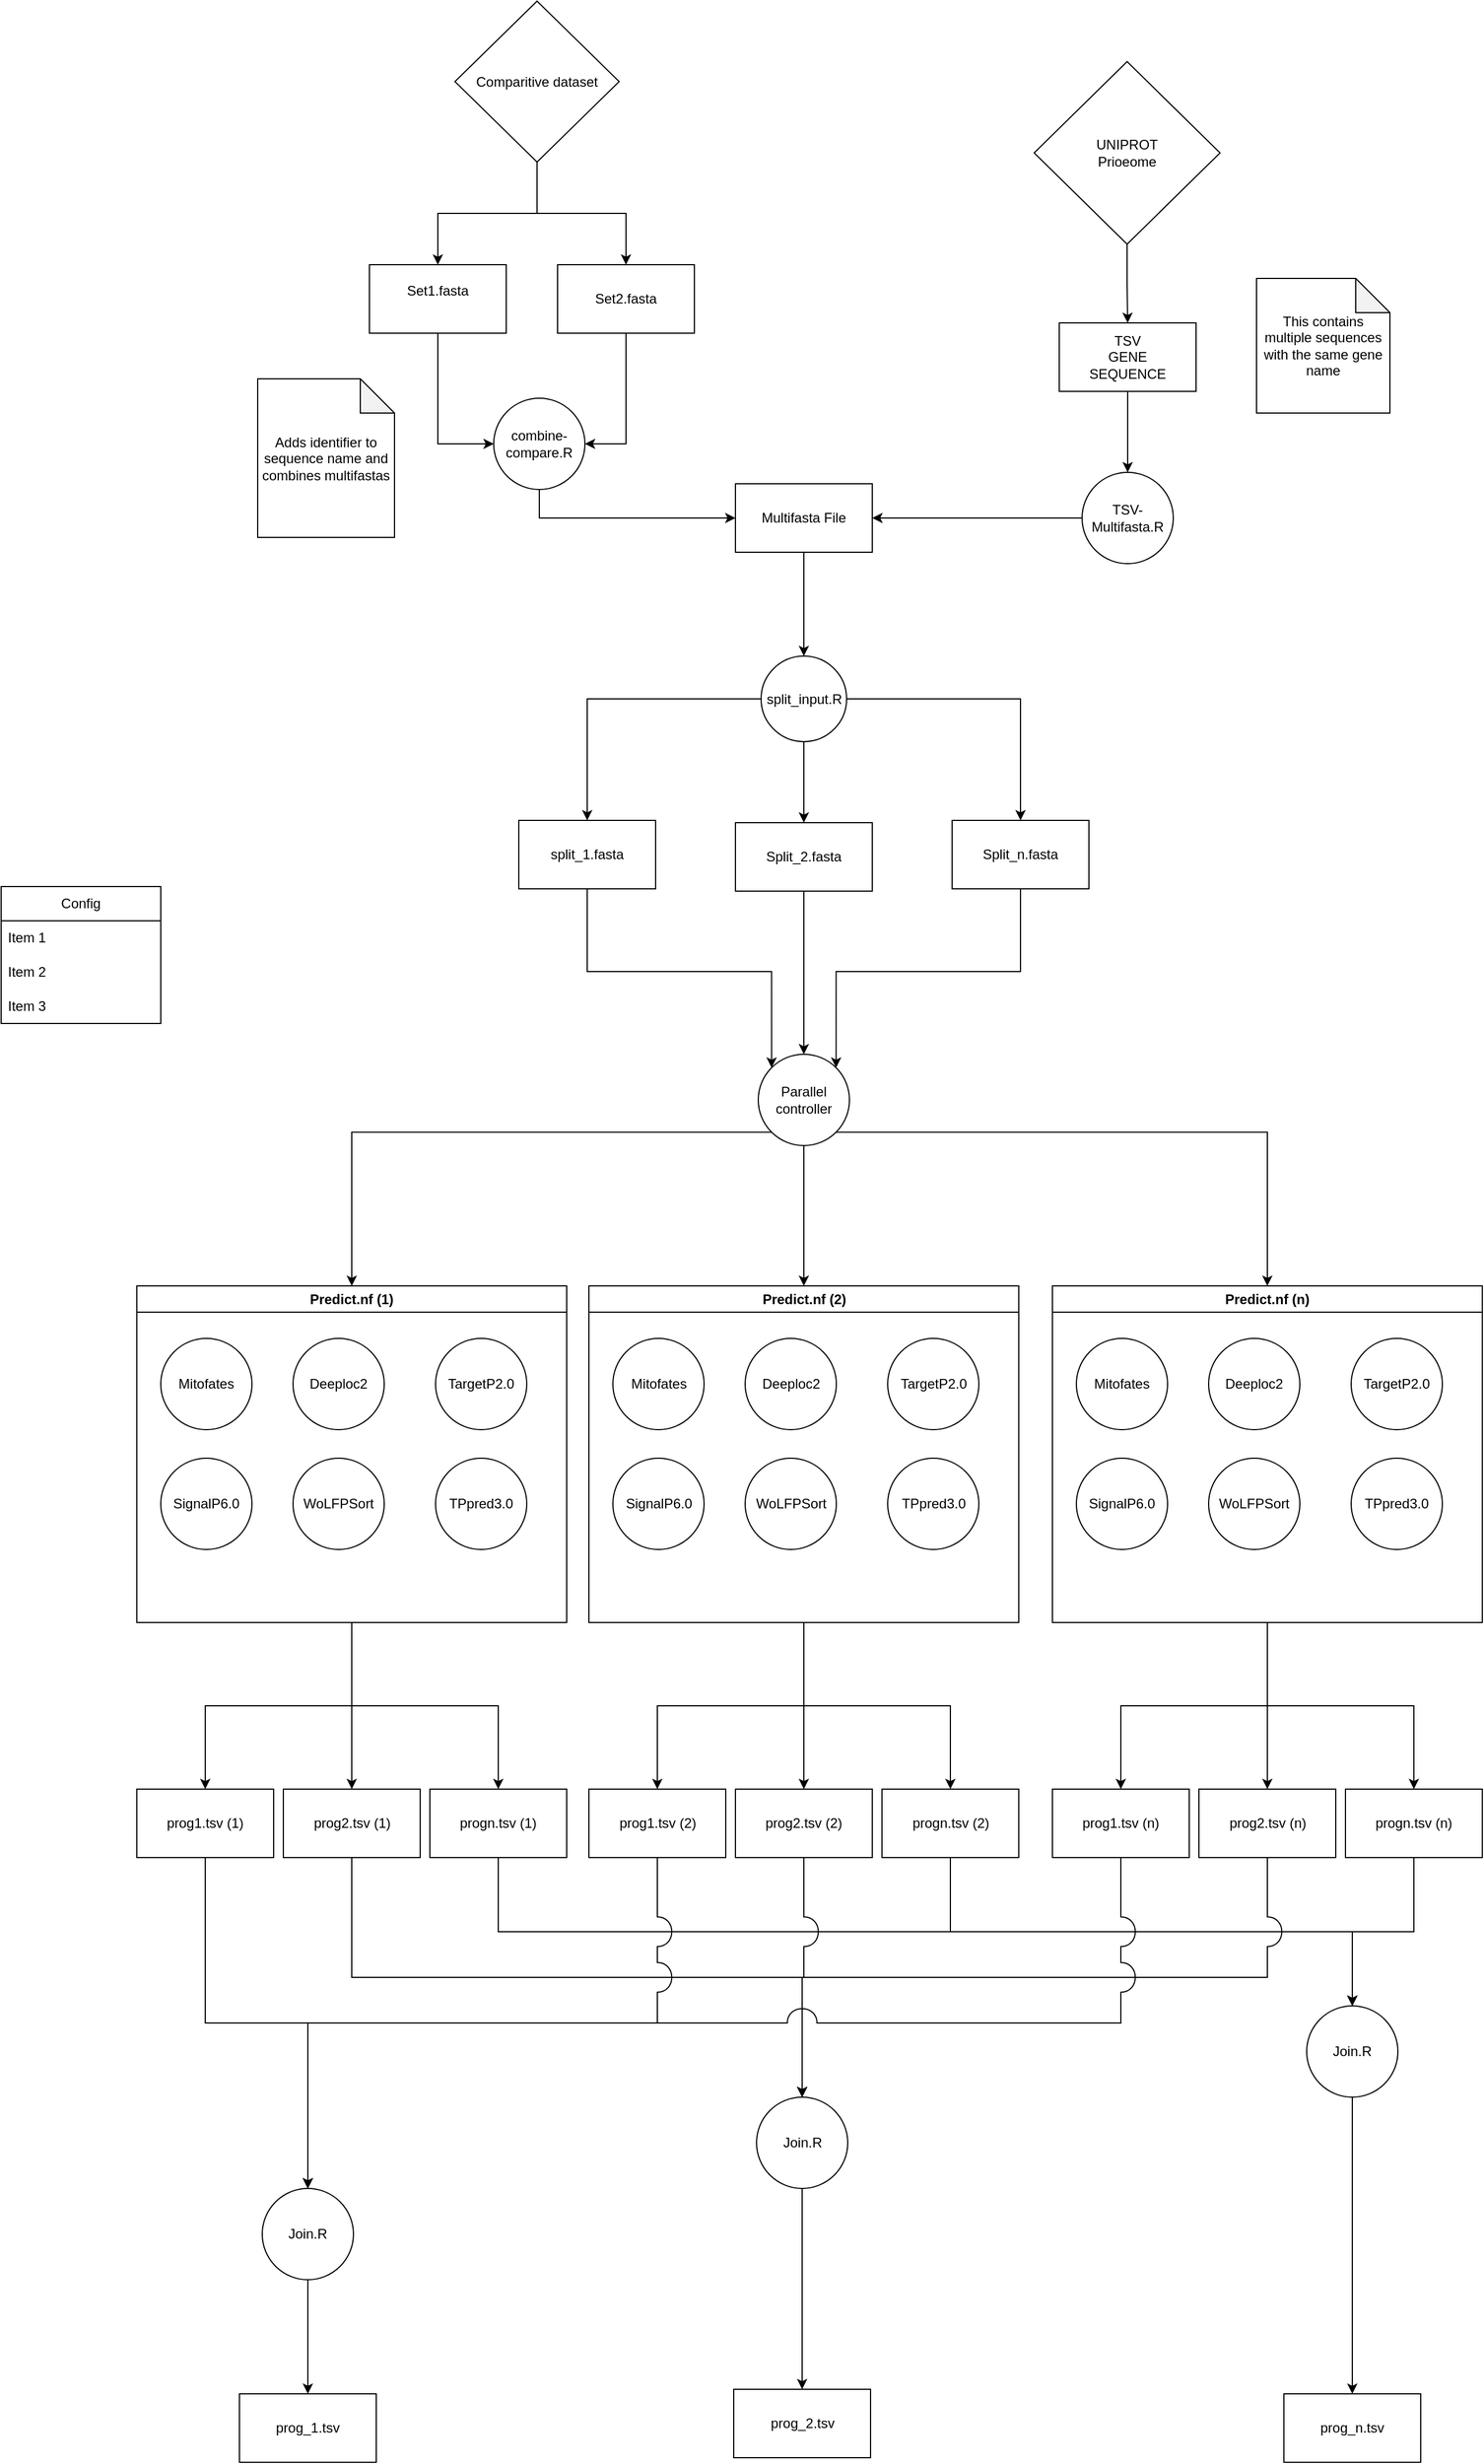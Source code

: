 <mxfile version="24.7.5">
  <diagram name="Page-1" id="ULZPpcux9okNFwmup-YN">
    <mxGraphModel dx="4709" dy="2540" grid="0" gridSize="10" guides="1" tooltips="1" connect="1" arrows="1" fold="1" page="0" pageScale="1" pageWidth="850" pageHeight="1100" math="0" shadow="0">
      <root>
        <mxCell id="0" />
        <mxCell id="1" parent="0" />
        <mxCell id="qJnq9B5q6zjiuBLe0VOC-31" style="edgeStyle=orthogonalEdgeStyle;rounded=0;orthogonalLoop=1;jettySize=auto;html=1;" parent="1" source="qJnq9B5q6zjiuBLe0VOC-3" target="qJnq9B5q6zjiuBLe0VOC-30" edge="1">
          <mxGeometry relative="1" as="geometry" />
        </mxCell>
        <mxCell id="qJnq9B5q6zjiuBLe0VOC-3" value="Multifasta File" style="rounded=0;whiteSpace=wrap;html=1;" parent="1" vertex="1">
          <mxGeometry x="168" y="89" width="120" height="60" as="geometry" />
        </mxCell>
        <mxCell id="qJnq9B5q6zjiuBLe0VOC-9" style="edgeStyle=orthogonalEdgeStyle;rounded=0;orthogonalLoop=1;jettySize=auto;html=1;" parent="1" source="qJnq9B5q6zjiuBLe0VOC-6" target="qJnq9B5q6zjiuBLe0VOC-14" edge="1">
          <mxGeometry relative="1" as="geometry">
            <mxPoint x="511.5" y="-1" as="targetPoint" />
          </mxGeometry>
        </mxCell>
        <mxCell id="qJnq9B5q6zjiuBLe0VOC-6" value="&lt;div&gt;UNIPROT&lt;/div&gt;&lt;div&gt;Prioeome&lt;br&gt;&lt;/div&gt;" style="rhombus;whiteSpace=wrap;html=1;" parent="1" vertex="1">
          <mxGeometry x="430" y="-281" width="163" height="160" as="geometry" />
        </mxCell>
        <mxCell id="qJnq9B5q6zjiuBLe0VOC-12" value="This contains multiple sequences with the same gene name" style="shape=note;whiteSpace=wrap;html=1;backgroundOutline=1;darkOpacity=0.05;" parent="1" vertex="1">
          <mxGeometry x="625" y="-91" width="117" height="118" as="geometry" />
        </mxCell>
        <mxCell id="qJnq9B5q6zjiuBLe0VOC-16" style="edgeStyle=orthogonalEdgeStyle;rounded=0;orthogonalLoop=1;jettySize=auto;html=1;" parent="1" source="qJnq9B5q6zjiuBLe0VOC-14" target="qJnq9B5q6zjiuBLe0VOC-15" edge="1">
          <mxGeometry relative="1" as="geometry" />
        </mxCell>
        <mxCell id="qJnq9B5q6zjiuBLe0VOC-14" value="&lt;div&gt;TSV&lt;/div&gt;&lt;div&gt;GENE&lt;/div&gt;&lt;div&gt;SEQUENCE&lt;br&gt;&lt;/div&gt;" style="rounded=0;whiteSpace=wrap;html=1;" parent="1" vertex="1">
          <mxGeometry x="452" y="-52" width="120" height="60" as="geometry" />
        </mxCell>
        <mxCell id="qJnq9B5q6zjiuBLe0VOC-17" style="edgeStyle=orthogonalEdgeStyle;rounded=0;orthogonalLoop=1;jettySize=auto;html=1;" parent="1" source="qJnq9B5q6zjiuBLe0VOC-15" target="qJnq9B5q6zjiuBLe0VOC-3" edge="1">
          <mxGeometry relative="1" as="geometry" />
        </mxCell>
        <mxCell id="qJnq9B5q6zjiuBLe0VOC-15" value="TSV-Multifasta.R" style="ellipse;whiteSpace=wrap;html=1;aspect=fixed;" parent="1" vertex="1">
          <mxGeometry x="472" y="79" width="80" height="80" as="geometry" />
        </mxCell>
        <mxCell id="qJnq9B5q6zjiuBLe0VOC-19" style="edgeStyle=orthogonalEdgeStyle;rounded=0;orthogonalLoop=1;jettySize=auto;html=1;" parent="1" source="qJnq9B5q6zjiuBLe0VOC-18" target="qJnq9B5q6zjiuBLe0VOC-21" edge="1">
          <mxGeometry relative="1" as="geometry">
            <mxPoint x="-62" y="-300" as="targetPoint" />
          </mxGeometry>
        </mxCell>
        <mxCell id="qJnq9B5q6zjiuBLe0VOC-20" style="edgeStyle=orthogonalEdgeStyle;rounded=0;orthogonalLoop=1;jettySize=auto;html=1;" parent="1" source="qJnq9B5q6zjiuBLe0VOC-18" target="qJnq9B5q6zjiuBLe0VOC-22" edge="1">
          <mxGeometry relative="1" as="geometry">
            <mxPoint x="64" y="-299" as="targetPoint" />
          </mxGeometry>
        </mxCell>
        <mxCell id="qJnq9B5q6zjiuBLe0VOC-18" value="Comparitive dataset" style="rhombus;whiteSpace=wrap;html=1;" parent="1" vertex="1">
          <mxGeometry x="-78" y="-334" width="144" height="141" as="geometry" />
        </mxCell>
        <mxCell id="qJnq9B5q6zjiuBLe0VOC-24" style="edgeStyle=orthogonalEdgeStyle;rounded=0;orthogonalLoop=1;jettySize=auto;html=1;entryX=0;entryY=0.5;entryDx=0;entryDy=0;" parent="1" source="qJnq9B5q6zjiuBLe0VOC-21" target="qJnq9B5q6zjiuBLe0VOC-23" edge="1">
          <mxGeometry relative="1" as="geometry" />
        </mxCell>
        <mxCell id="qJnq9B5q6zjiuBLe0VOC-21" value="&lt;div&gt;Set1.fasta&lt;/div&gt;&lt;div&gt;&lt;br&gt;&lt;/div&gt;" style="rounded=0;whiteSpace=wrap;html=1;" parent="1" vertex="1">
          <mxGeometry x="-153" y="-103" width="120" height="60" as="geometry" />
        </mxCell>
        <mxCell id="qJnq9B5q6zjiuBLe0VOC-25" style="edgeStyle=orthogonalEdgeStyle;rounded=0;orthogonalLoop=1;jettySize=auto;html=1;entryX=1;entryY=0.5;entryDx=0;entryDy=0;" parent="1" source="qJnq9B5q6zjiuBLe0VOC-22" target="qJnq9B5q6zjiuBLe0VOC-23" edge="1">
          <mxGeometry relative="1" as="geometry" />
        </mxCell>
        <mxCell id="qJnq9B5q6zjiuBLe0VOC-22" value="Set2.fasta" style="rounded=0;whiteSpace=wrap;html=1;" parent="1" vertex="1">
          <mxGeometry x="12" y="-103" width="120" height="60" as="geometry" />
        </mxCell>
        <mxCell id="qJnq9B5q6zjiuBLe0VOC-27" style="edgeStyle=orthogonalEdgeStyle;rounded=0;orthogonalLoop=1;jettySize=auto;html=1;exitX=0.5;exitY=1;exitDx=0;exitDy=0;" parent="1" source="qJnq9B5q6zjiuBLe0VOC-23" target="qJnq9B5q6zjiuBLe0VOC-3" edge="1">
          <mxGeometry relative="1" as="geometry" />
        </mxCell>
        <mxCell id="qJnq9B5q6zjiuBLe0VOC-23" value="&lt;div&gt;combine-compare.R&lt;br&gt;&lt;/div&gt;" style="ellipse;whiteSpace=wrap;html=1;aspect=fixed;" parent="1" vertex="1">
          <mxGeometry x="-44" y="14" width="80" height="80" as="geometry" />
        </mxCell>
        <mxCell id="qJnq9B5q6zjiuBLe0VOC-28" value="Adds identifier to sequence name and combines multifastas" style="shape=note;whiteSpace=wrap;html=1;backgroundOutline=1;darkOpacity=0.05;" parent="1" vertex="1">
          <mxGeometry x="-251" y="-3" width="120" height="139" as="geometry" />
        </mxCell>
        <mxCell id="qJnq9B5q6zjiuBLe0VOC-39" style="edgeStyle=orthogonalEdgeStyle;rounded=0;orthogonalLoop=1;jettySize=auto;html=1;" parent="1" source="qJnq9B5q6zjiuBLe0VOC-30" target="qJnq9B5q6zjiuBLe0VOC-38" edge="1">
          <mxGeometry relative="1" as="geometry" />
        </mxCell>
        <mxCell id="qJnq9B5q6zjiuBLe0VOC-44" style="edgeStyle=orthogonalEdgeStyle;rounded=0;orthogonalLoop=1;jettySize=auto;html=1;" parent="1" source="qJnq9B5q6zjiuBLe0VOC-30" target="qJnq9B5q6zjiuBLe0VOC-42" edge="1">
          <mxGeometry relative="1" as="geometry" />
        </mxCell>
        <mxCell id="qJnq9B5q6zjiuBLe0VOC-47" style="edgeStyle=orthogonalEdgeStyle;rounded=0;orthogonalLoop=1;jettySize=auto;html=1;" parent="1" source="qJnq9B5q6zjiuBLe0VOC-30" target="qJnq9B5q6zjiuBLe0VOC-45" edge="1">
          <mxGeometry relative="1" as="geometry" />
        </mxCell>
        <mxCell id="qJnq9B5q6zjiuBLe0VOC-30" value="split_input.R" style="ellipse;whiteSpace=wrap;html=1;aspect=fixed;" parent="1" vertex="1">
          <mxGeometry x="190.5" y="240" width="75" height="75" as="geometry" />
        </mxCell>
        <mxCell id="7bUdXhQgvfwsXTBC8TI4-45" style="edgeStyle=orthogonalEdgeStyle;rounded=0;orthogonalLoop=1;jettySize=auto;html=1;exitX=0.5;exitY=1;exitDx=0;exitDy=0;entryX=0.5;entryY=0;entryDx=0;entryDy=0;" edge="1" parent="1" source="qJnq9B5q6zjiuBLe0VOC-34" target="7bUdXhQgvfwsXTBC8TI4-33">
          <mxGeometry relative="1" as="geometry" />
        </mxCell>
        <mxCell id="7bUdXhQgvfwsXTBC8TI4-61" style="edgeStyle=orthogonalEdgeStyle;rounded=0;orthogonalLoop=1;jettySize=auto;html=1;exitX=0.5;exitY=1;exitDx=0;exitDy=0;entryX=0.5;entryY=0;entryDx=0;entryDy=0;" edge="1" parent="1" source="qJnq9B5q6zjiuBLe0VOC-34" target="7bUdXhQgvfwsXTBC8TI4-39">
          <mxGeometry relative="1" as="geometry" />
        </mxCell>
        <mxCell id="7bUdXhQgvfwsXTBC8TI4-62" style="edgeStyle=orthogonalEdgeStyle;rounded=0;orthogonalLoop=1;jettySize=auto;html=1;exitX=0.5;exitY=1;exitDx=0;exitDy=0;entryX=0.5;entryY=0;entryDx=0;entryDy=0;" edge="1" parent="1" source="qJnq9B5q6zjiuBLe0VOC-34" target="7bUdXhQgvfwsXTBC8TI4-40">
          <mxGeometry relative="1" as="geometry" />
        </mxCell>
        <mxCell id="qJnq9B5q6zjiuBLe0VOC-34" value="Predict.nf (1)" style="swimlane;whiteSpace=wrap;html=1;" parent="1" vertex="1">
          <mxGeometry x="-357" y="792" width="377" height="295" as="geometry" />
        </mxCell>
        <mxCell id="qJnq9B5q6zjiuBLe0VOC-35" value="Mitofates" style="ellipse;whiteSpace=wrap;html=1;aspect=fixed;" parent="qJnq9B5q6zjiuBLe0VOC-34" vertex="1">
          <mxGeometry x="21" y="46" width="80" height="80" as="geometry" />
        </mxCell>
        <mxCell id="qJnq9B5q6zjiuBLe0VOC-36" value="Deeploc2" style="ellipse;whiteSpace=wrap;html=1;aspect=fixed;" parent="qJnq9B5q6zjiuBLe0VOC-34" vertex="1">
          <mxGeometry x="137" y="46" width="80" height="80" as="geometry" />
        </mxCell>
        <mxCell id="qJnq9B5q6zjiuBLe0VOC-50" value="TargetP2.0" style="ellipse;whiteSpace=wrap;html=1;aspect=fixed;" parent="qJnq9B5q6zjiuBLe0VOC-34" vertex="1">
          <mxGeometry x="262" y="46" width="80" height="80" as="geometry" />
        </mxCell>
        <mxCell id="qJnq9B5q6zjiuBLe0VOC-51" value="TPpred3.0" style="ellipse;whiteSpace=wrap;html=1;aspect=fixed;" parent="qJnq9B5q6zjiuBLe0VOC-34" vertex="1">
          <mxGeometry x="262" y="151" width="80" height="80" as="geometry" />
        </mxCell>
        <mxCell id="qJnq9B5q6zjiuBLe0VOC-52" value="SignalP6.0" style="ellipse;whiteSpace=wrap;html=1;aspect=fixed;" parent="qJnq9B5q6zjiuBLe0VOC-34" vertex="1">
          <mxGeometry x="21" y="151" width="80" height="80" as="geometry" />
        </mxCell>
        <mxCell id="qJnq9B5q6zjiuBLe0VOC-53" value="WoLFPSort" style="ellipse;whiteSpace=wrap;html=1;aspect=fixed;" parent="qJnq9B5q6zjiuBLe0VOC-34" vertex="1">
          <mxGeometry x="137" y="151" width="80" height="80" as="geometry" />
        </mxCell>
        <mxCell id="7bUdXhQgvfwsXTBC8TI4-20" style="edgeStyle=orthogonalEdgeStyle;rounded=0;orthogonalLoop=1;jettySize=auto;html=1;exitX=0.5;exitY=1;exitDx=0;exitDy=0;entryX=0;entryY=0;entryDx=0;entryDy=0;" edge="1" parent="1" source="qJnq9B5q6zjiuBLe0VOC-38" target="7bUdXhQgvfwsXTBC8TI4-18">
          <mxGeometry relative="1" as="geometry" />
        </mxCell>
        <mxCell id="qJnq9B5q6zjiuBLe0VOC-38" value="split_1.fasta" style="rounded=0;whiteSpace=wrap;html=1;" parent="1" vertex="1">
          <mxGeometry x="-22" y="384" width="120" height="60" as="geometry" />
        </mxCell>
        <mxCell id="7bUdXhQgvfwsXTBC8TI4-21" style="edgeStyle=orthogonalEdgeStyle;rounded=0;orthogonalLoop=1;jettySize=auto;html=1;exitX=0.5;exitY=1;exitDx=0;exitDy=0;entryX=0.5;entryY=0;entryDx=0;entryDy=0;" edge="1" parent="1" source="qJnq9B5q6zjiuBLe0VOC-42" target="7bUdXhQgvfwsXTBC8TI4-18">
          <mxGeometry relative="1" as="geometry" />
        </mxCell>
        <mxCell id="qJnq9B5q6zjiuBLe0VOC-42" value="Split_2.fasta" style="rounded=0;whiteSpace=wrap;html=1;" parent="1" vertex="1">
          <mxGeometry x="168" y="386" width="120" height="60" as="geometry" />
        </mxCell>
        <mxCell id="7bUdXhQgvfwsXTBC8TI4-22" style="edgeStyle=orthogonalEdgeStyle;rounded=0;orthogonalLoop=1;jettySize=auto;html=1;exitX=0.5;exitY=1;exitDx=0;exitDy=0;entryX=1;entryY=0;entryDx=0;entryDy=0;" edge="1" parent="1" source="qJnq9B5q6zjiuBLe0VOC-45" target="7bUdXhQgvfwsXTBC8TI4-18">
          <mxGeometry relative="1" as="geometry" />
        </mxCell>
        <mxCell id="qJnq9B5q6zjiuBLe0VOC-45" value="Split_n.fasta" style="rounded=0;whiteSpace=wrap;html=1;" parent="1" vertex="1">
          <mxGeometry x="358" y="384" width="120" height="60" as="geometry" />
        </mxCell>
        <mxCell id="5xZawU3vYZZpeLcw6CaT-5" value="Config" style="swimlane;fontStyle=0;childLayout=stackLayout;horizontal=1;startSize=30;horizontalStack=0;resizeParent=1;resizeParentMax=0;resizeLast=0;collapsible=1;marginBottom=0;whiteSpace=wrap;html=1;" parent="1" vertex="1">
          <mxGeometry x="-476" y="442" width="140" height="120" as="geometry" />
        </mxCell>
        <mxCell id="5xZawU3vYZZpeLcw6CaT-6" value="Item 1" style="text;strokeColor=none;fillColor=none;align=left;verticalAlign=middle;spacingLeft=4;spacingRight=4;overflow=hidden;points=[[0,0.5],[1,0.5]];portConstraint=eastwest;rotatable=0;whiteSpace=wrap;html=1;" parent="5xZawU3vYZZpeLcw6CaT-5" vertex="1">
          <mxGeometry y="30" width="140" height="30" as="geometry" />
        </mxCell>
        <mxCell id="5xZawU3vYZZpeLcw6CaT-7" value="Item 2" style="text;strokeColor=none;fillColor=none;align=left;verticalAlign=middle;spacingLeft=4;spacingRight=4;overflow=hidden;points=[[0,0.5],[1,0.5]];portConstraint=eastwest;rotatable=0;whiteSpace=wrap;html=1;" parent="5xZawU3vYZZpeLcw6CaT-5" vertex="1">
          <mxGeometry y="60" width="140" height="30" as="geometry" />
        </mxCell>
        <mxCell id="5xZawU3vYZZpeLcw6CaT-8" value="Item 3" style="text;strokeColor=none;fillColor=none;align=left;verticalAlign=middle;spacingLeft=4;spacingRight=4;overflow=hidden;points=[[0,0.5],[1,0.5]];portConstraint=eastwest;rotatable=0;whiteSpace=wrap;html=1;" parent="5xZawU3vYZZpeLcw6CaT-5" vertex="1">
          <mxGeometry y="90" width="140" height="30" as="geometry" />
        </mxCell>
        <mxCell id="7bUdXhQgvfwsXTBC8TI4-66" style="edgeStyle=orthogonalEdgeStyle;rounded=0;orthogonalLoop=1;jettySize=auto;html=1;exitX=0.5;exitY=1;exitDx=0;exitDy=0;entryX=0.5;entryY=0;entryDx=0;entryDy=0;" edge="1" parent="1" source="7bUdXhQgvfwsXTBC8TI4-1" target="7bUdXhQgvfwsXTBC8TI4-59">
          <mxGeometry relative="1" as="geometry" />
        </mxCell>
        <mxCell id="7bUdXhQgvfwsXTBC8TI4-67" style="edgeStyle=orthogonalEdgeStyle;rounded=0;orthogonalLoop=1;jettySize=auto;html=1;exitX=0.5;exitY=1;exitDx=0;exitDy=0;entryX=0.5;entryY=0;entryDx=0;entryDy=0;" edge="1" parent="1" source="7bUdXhQgvfwsXTBC8TI4-1" target="7bUdXhQgvfwsXTBC8TI4-58">
          <mxGeometry relative="1" as="geometry" />
        </mxCell>
        <mxCell id="7bUdXhQgvfwsXTBC8TI4-68" style="edgeStyle=orthogonalEdgeStyle;rounded=0;orthogonalLoop=1;jettySize=auto;html=1;exitX=0.5;exitY=1;exitDx=0;exitDy=0;entryX=0.5;entryY=0;entryDx=0;entryDy=0;" edge="1" parent="1" source="7bUdXhQgvfwsXTBC8TI4-1" target="7bUdXhQgvfwsXTBC8TI4-57">
          <mxGeometry relative="1" as="geometry" />
        </mxCell>
        <mxCell id="7bUdXhQgvfwsXTBC8TI4-1" value="Predict.nf (n)" style="swimlane;whiteSpace=wrap;html=1;" vertex="1" parent="1">
          <mxGeometry x="446" y="792" width="377" height="295" as="geometry" />
        </mxCell>
        <mxCell id="7bUdXhQgvfwsXTBC8TI4-2" value="Mitofates" style="ellipse;whiteSpace=wrap;html=1;aspect=fixed;" vertex="1" parent="7bUdXhQgvfwsXTBC8TI4-1">
          <mxGeometry x="21" y="46" width="80" height="80" as="geometry" />
        </mxCell>
        <mxCell id="7bUdXhQgvfwsXTBC8TI4-3" value="Deeploc2" style="ellipse;whiteSpace=wrap;html=1;aspect=fixed;" vertex="1" parent="7bUdXhQgvfwsXTBC8TI4-1">
          <mxGeometry x="137" y="46" width="80" height="80" as="geometry" />
        </mxCell>
        <mxCell id="7bUdXhQgvfwsXTBC8TI4-4" value="TargetP2.0" style="ellipse;whiteSpace=wrap;html=1;aspect=fixed;" vertex="1" parent="7bUdXhQgvfwsXTBC8TI4-1">
          <mxGeometry x="262" y="46" width="80" height="80" as="geometry" />
        </mxCell>
        <mxCell id="7bUdXhQgvfwsXTBC8TI4-5" value="TPpred3.0" style="ellipse;whiteSpace=wrap;html=1;aspect=fixed;" vertex="1" parent="7bUdXhQgvfwsXTBC8TI4-1">
          <mxGeometry x="262" y="151" width="80" height="80" as="geometry" />
        </mxCell>
        <mxCell id="7bUdXhQgvfwsXTBC8TI4-6" value="SignalP6.0" style="ellipse;whiteSpace=wrap;html=1;aspect=fixed;" vertex="1" parent="7bUdXhQgvfwsXTBC8TI4-1">
          <mxGeometry x="21" y="151" width="80" height="80" as="geometry" />
        </mxCell>
        <mxCell id="7bUdXhQgvfwsXTBC8TI4-7" value="WoLFPSort" style="ellipse;whiteSpace=wrap;html=1;aspect=fixed;" vertex="1" parent="7bUdXhQgvfwsXTBC8TI4-1">
          <mxGeometry x="137" y="151" width="80" height="80" as="geometry" />
        </mxCell>
        <mxCell id="7bUdXhQgvfwsXTBC8TI4-23" style="edgeStyle=orthogonalEdgeStyle;rounded=0;orthogonalLoop=1;jettySize=auto;html=1;exitX=0;exitY=1;exitDx=0;exitDy=0;entryX=0.5;entryY=0;entryDx=0;entryDy=0;" edge="1" parent="1" source="7bUdXhQgvfwsXTBC8TI4-18" target="qJnq9B5q6zjiuBLe0VOC-34">
          <mxGeometry relative="1" as="geometry" />
        </mxCell>
        <mxCell id="7bUdXhQgvfwsXTBC8TI4-24" style="edgeStyle=orthogonalEdgeStyle;rounded=0;orthogonalLoop=1;jettySize=auto;html=1;exitX=1;exitY=1;exitDx=0;exitDy=0;entryX=0.5;entryY=0;entryDx=0;entryDy=0;" edge="1" parent="1" source="7bUdXhQgvfwsXTBC8TI4-18" target="7bUdXhQgvfwsXTBC8TI4-1">
          <mxGeometry relative="1" as="geometry" />
        </mxCell>
        <mxCell id="7bUdXhQgvfwsXTBC8TI4-32" style="edgeStyle=orthogonalEdgeStyle;rounded=0;orthogonalLoop=1;jettySize=auto;html=1;exitX=0.5;exitY=1;exitDx=0;exitDy=0;entryX=0.5;entryY=0;entryDx=0;entryDy=0;" edge="1" parent="1" source="7bUdXhQgvfwsXTBC8TI4-18" target="7bUdXhQgvfwsXTBC8TI4-25">
          <mxGeometry relative="1" as="geometry" />
        </mxCell>
        <mxCell id="7bUdXhQgvfwsXTBC8TI4-18" value="&lt;div&gt;Parallel&lt;/div&gt;&lt;div&gt;controller&lt;br&gt;&lt;/div&gt;" style="ellipse;whiteSpace=wrap;html=1;aspect=fixed;" vertex="1" parent="1">
          <mxGeometry x="188" y="589" width="80" height="80" as="geometry" />
        </mxCell>
        <mxCell id="7bUdXhQgvfwsXTBC8TI4-63" style="edgeStyle=orthogonalEdgeStyle;rounded=0;orthogonalLoop=1;jettySize=auto;html=1;exitX=0.5;exitY=1;exitDx=0;exitDy=0;entryX=0.5;entryY=0;entryDx=0;entryDy=0;" edge="1" parent="1" source="7bUdXhQgvfwsXTBC8TI4-25" target="7bUdXhQgvfwsXTBC8TI4-54">
          <mxGeometry relative="1" as="geometry" />
        </mxCell>
        <mxCell id="7bUdXhQgvfwsXTBC8TI4-64" style="edgeStyle=orthogonalEdgeStyle;rounded=0;orthogonalLoop=1;jettySize=auto;html=1;exitX=0.5;exitY=1;exitDx=0;exitDy=0;entryX=0.5;entryY=0;entryDx=0;entryDy=0;" edge="1" parent="1" source="7bUdXhQgvfwsXTBC8TI4-25" target="7bUdXhQgvfwsXTBC8TI4-55">
          <mxGeometry relative="1" as="geometry" />
        </mxCell>
        <mxCell id="7bUdXhQgvfwsXTBC8TI4-65" style="edgeStyle=orthogonalEdgeStyle;rounded=0;orthogonalLoop=1;jettySize=auto;html=1;exitX=0.5;exitY=1;exitDx=0;exitDy=0;entryX=0.5;entryY=0;entryDx=0;entryDy=0;" edge="1" parent="1" source="7bUdXhQgvfwsXTBC8TI4-25" target="7bUdXhQgvfwsXTBC8TI4-56">
          <mxGeometry relative="1" as="geometry" />
        </mxCell>
        <mxCell id="7bUdXhQgvfwsXTBC8TI4-25" value="Predict.nf (2)" style="swimlane;whiteSpace=wrap;html=1;" vertex="1" parent="1">
          <mxGeometry x="39.5" y="792" width="377" height="295" as="geometry" />
        </mxCell>
        <mxCell id="7bUdXhQgvfwsXTBC8TI4-26" value="Mitofates" style="ellipse;whiteSpace=wrap;html=1;aspect=fixed;" vertex="1" parent="7bUdXhQgvfwsXTBC8TI4-25">
          <mxGeometry x="21" y="46" width="80" height="80" as="geometry" />
        </mxCell>
        <mxCell id="7bUdXhQgvfwsXTBC8TI4-27" value="Deeploc2" style="ellipse;whiteSpace=wrap;html=1;aspect=fixed;" vertex="1" parent="7bUdXhQgvfwsXTBC8TI4-25">
          <mxGeometry x="137" y="46" width="80" height="80" as="geometry" />
        </mxCell>
        <mxCell id="7bUdXhQgvfwsXTBC8TI4-28" value="TargetP2.0" style="ellipse;whiteSpace=wrap;html=1;aspect=fixed;" vertex="1" parent="7bUdXhQgvfwsXTBC8TI4-25">
          <mxGeometry x="262" y="46" width="80" height="80" as="geometry" />
        </mxCell>
        <mxCell id="7bUdXhQgvfwsXTBC8TI4-29" value="TPpred3.0" style="ellipse;whiteSpace=wrap;html=1;aspect=fixed;" vertex="1" parent="7bUdXhQgvfwsXTBC8TI4-25">
          <mxGeometry x="262" y="151" width="80" height="80" as="geometry" />
        </mxCell>
        <mxCell id="7bUdXhQgvfwsXTBC8TI4-30" value="SignalP6.0" style="ellipse;whiteSpace=wrap;html=1;aspect=fixed;" vertex="1" parent="7bUdXhQgvfwsXTBC8TI4-25">
          <mxGeometry x="21" y="151" width="80" height="80" as="geometry" />
        </mxCell>
        <mxCell id="7bUdXhQgvfwsXTBC8TI4-31" value="WoLFPSort" style="ellipse;whiteSpace=wrap;html=1;aspect=fixed;" vertex="1" parent="7bUdXhQgvfwsXTBC8TI4-25">
          <mxGeometry x="137" y="151" width="80" height="80" as="geometry" />
        </mxCell>
        <mxCell id="7bUdXhQgvfwsXTBC8TI4-73" style="edgeStyle=orthogonalEdgeStyle;rounded=0;orthogonalLoop=1;jettySize=auto;html=1;exitX=0.5;exitY=1;exitDx=0;exitDy=0;entryX=0.5;entryY=0;entryDx=0;entryDy=0;jumpStyle=arc;jumpSize=26;" edge="1" parent="1" source="7bUdXhQgvfwsXTBC8TI4-33" target="7bUdXhQgvfwsXTBC8TI4-69">
          <mxGeometry relative="1" as="geometry" />
        </mxCell>
        <mxCell id="7bUdXhQgvfwsXTBC8TI4-33" value="prog1.tsv (1)" style="rounded=0;whiteSpace=wrap;html=1;" vertex="1" parent="1">
          <mxGeometry x="-357" y="1233" width="120" height="60" as="geometry" />
        </mxCell>
        <mxCell id="7bUdXhQgvfwsXTBC8TI4-78" style="edgeStyle=orthogonalEdgeStyle;rounded=0;orthogonalLoop=1;jettySize=auto;html=1;exitX=0.5;exitY=1;exitDx=0;exitDy=0;entryX=0.5;entryY=0;entryDx=0;entryDy=0;jumpStyle=arc;jumpSize=26;" edge="1" parent="1" source="7bUdXhQgvfwsXTBC8TI4-39" target="7bUdXhQgvfwsXTBC8TI4-70">
          <mxGeometry relative="1" as="geometry" />
        </mxCell>
        <mxCell id="7bUdXhQgvfwsXTBC8TI4-39" value="prog2.tsv (1)" style="rounded=0;whiteSpace=wrap;html=1;" vertex="1" parent="1">
          <mxGeometry x="-228.5" y="1233" width="120" height="60" as="geometry" />
        </mxCell>
        <mxCell id="7bUdXhQgvfwsXTBC8TI4-82" style="edgeStyle=orthogonalEdgeStyle;rounded=0;orthogonalLoop=1;jettySize=auto;html=1;exitX=0.5;exitY=1;exitDx=0;exitDy=0;entryX=0.5;entryY=0;entryDx=0;entryDy=0;jumpStyle=arc;jumpSize=26;" edge="1" parent="1" source="7bUdXhQgvfwsXTBC8TI4-40" target="7bUdXhQgvfwsXTBC8TI4-71">
          <mxGeometry relative="1" as="geometry" />
        </mxCell>
        <mxCell id="7bUdXhQgvfwsXTBC8TI4-40" value="progn.tsv (1)" style="rounded=0;whiteSpace=wrap;html=1;" vertex="1" parent="1">
          <mxGeometry x="-100" y="1233" width="120" height="60" as="geometry" />
        </mxCell>
        <mxCell id="7bUdXhQgvfwsXTBC8TI4-74" style="edgeStyle=orthogonalEdgeStyle;rounded=0;orthogonalLoop=1;jettySize=auto;html=1;exitX=0.5;exitY=1;exitDx=0;exitDy=0;entryX=0.5;entryY=0;entryDx=0;entryDy=0;jumpStyle=arc;jumpSize=26;" edge="1" parent="1" source="7bUdXhQgvfwsXTBC8TI4-54" target="7bUdXhQgvfwsXTBC8TI4-69">
          <mxGeometry relative="1" as="geometry">
            <mxPoint x="-130" y="1430" as="targetPoint" />
          </mxGeometry>
        </mxCell>
        <mxCell id="7bUdXhQgvfwsXTBC8TI4-54" value="prog1.tsv (2)" style="rounded=0;whiteSpace=wrap;html=1;" vertex="1" parent="1">
          <mxGeometry x="39.5" y="1233" width="120" height="60" as="geometry" />
        </mxCell>
        <mxCell id="7bUdXhQgvfwsXTBC8TI4-79" style="edgeStyle=orthogonalEdgeStyle;rounded=0;orthogonalLoop=1;jettySize=auto;html=1;exitX=0.5;exitY=1;exitDx=0;exitDy=0;entryX=0.5;entryY=0;entryDx=0;entryDy=0;jumpStyle=arc;jumpSize=26;" edge="1" parent="1" source="7bUdXhQgvfwsXTBC8TI4-55" target="7bUdXhQgvfwsXTBC8TI4-70">
          <mxGeometry relative="1" as="geometry">
            <mxPoint x="292" y="1446" as="targetPoint" />
          </mxGeometry>
        </mxCell>
        <mxCell id="7bUdXhQgvfwsXTBC8TI4-55" value="prog2.tsv (2)" style="rounded=0;whiteSpace=wrap;html=1;" vertex="1" parent="1">
          <mxGeometry x="168" y="1233" width="120" height="60" as="geometry" />
        </mxCell>
        <mxCell id="7bUdXhQgvfwsXTBC8TI4-83" style="edgeStyle=orthogonalEdgeStyle;rounded=0;orthogonalLoop=1;jettySize=auto;html=1;exitX=0.5;exitY=1;exitDx=0;exitDy=0;entryX=0.5;entryY=0;entryDx=0;entryDy=0;jumpStyle=arc;jumpSize=26;" edge="1" parent="1" source="7bUdXhQgvfwsXTBC8TI4-56" target="7bUdXhQgvfwsXTBC8TI4-71">
          <mxGeometry relative="1" as="geometry" />
        </mxCell>
        <mxCell id="7bUdXhQgvfwsXTBC8TI4-56" value="progn.tsv (2)" style="rounded=0;whiteSpace=wrap;html=1;" vertex="1" parent="1">
          <mxGeometry x="296.5" y="1233" width="120" height="60" as="geometry" />
        </mxCell>
        <mxCell id="7bUdXhQgvfwsXTBC8TI4-84" style="edgeStyle=orthogonalEdgeStyle;rounded=0;orthogonalLoop=1;jettySize=auto;html=1;exitX=0.5;exitY=1;exitDx=0;exitDy=0;entryX=0.5;entryY=0;entryDx=0;entryDy=0;jumpStyle=arc;jumpSize=26;" edge="1" parent="1" source="7bUdXhQgvfwsXTBC8TI4-57" target="7bUdXhQgvfwsXTBC8TI4-71">
          <mxGeometry relative="1" as="geometry" />
        </mxCell>
        <mxCell id="7bUdXhQgvfwsXTBC8TI4-57" value="progn.tsv (n)" style="rounded=0;whiteSpace=wrap;html=1;" vertex="1" parent="1">
          <mxGeometry x="703" y="1233" width="120" height="60" as="geometry" />
        </mxCell>
        <mxCell id="7bUdXhQgvfwsXTBC8TI4-81" style="edgeStyle=orthogonalEdgeStyle;rounded=0;orthogonalLoop=1;jettySize=auto;html=1;exitX=0.5;exitY=1;exitDx=0;exitDy=0;entryX=0.5;entryY=0;entryDx=0;entryDy=0;jumpStyle=arc;jumpSize=26;" edge="1" parent="1" source="7bUdXhQgvfwsXTBC8TI4-58" target="7bUdXhQgvfwsXTBC8TI4-70">
          <mxGeometry relative="1" as="geometry" />
        </mxCell>
        <mxCell id="7bUdXhQgvfwsXTBC8TI4-58" value="prog2.tsv (n)" style="rounded=0;whiteSpace=wrap;html=1;" vertex="1" parent="1">
          <mxGeometry x="574.5" y="1233" width="120" height="60" as="geometry" />
        </mxCell>
        <mxCell id="7bUdXhQgvfwsXTBC8TI4-77" style="edgeStyle=orthogonalEdgeStyle;rounded=0;orthogonalLoop=1;jettySize=auto;html=1;exitX=0.5;exitY=1;exitDx=0;exitDy=0;entryX=0.5;entryY=0;entryDx=0;entryDy=0;jumpStyle=arc;jumpSize=26;" edge="1" parent="1" source="7bUdXhQgvfwsXTBC8TI4-59" target="7bUdXhQgvfwsXTBC8TI4-69">
          <mxGeometry relative="1" as="geometry" />
        </mxCell>
        <mxCell id="7bUdXhQgvfwsXTBC8TI4-59" value="prog1.tsv (n)" style="rounded=0;whiteSpace=wrap;html=1;" vertex="1" parent="1">
          <mxGeometry x="446" y="1233" width="120" height="60" as="geometry" />
        </mxCell>
        <mxCell id="7bUdXhQgvfwsXTBC8TI4-88" style="edgeStyle=orthogonalEdgeStyle;rounded=0;orthogonalLoop=1;jettySize=auto;html=1;entryX=0.5;entryY=0;entryDx=0;entryDy=0;" edge="1" parent="1" source="7bUdXhQgvfwsXTBC8TI4-69" target="7bUdXhQgvfwsXTBC8TI4-85">
          <mxGeometry relative="1" as="geometry" />
        </mxCell>
        <mxCell id="7bUdXhQgvfwsXTBC8TI4-69" value="Join.R" style="ellipse;whiteSpace=wrap;html=1;aspect=fixed;" vertex="1" parent="1">
          <mxGeometry x="-247" y="1583" width="80" height="80" as="geometry" />
        </mxCell>
        <mxCell id="7bUdXhQgvfwsXTBC8TI4-89" style="edgeStyle=orthogonalEdgeStyle;rounded=0;orthogonalLoop=1;jettySize=auto;html=1;exitX=0.5;exitY=1;exitDx=0;exitDy=0;entryX=0.5;entryY=0;entryDx=0;entryDy=0;" edge="1" parent="1" source="7bUdXhQgvfwsXTBC8TI4-70" target="7bUdXhQgvfwsXTBC8TI4-86">
          <mxGeometry relative="1" as="geometry" />
        </mxCell>
        <mxCell id="7bUdXhQgvfwsXTBC8TI4-70" value="Join.R" style="ellipse;whiteSpace=wrap;html=1;aspect=fixed;" vertex="1" parent="1">
          <mxGeometry x="186.5" y="1503" width="80" height="80" as="geometry" />
        </mxCell>
        <mxCell id="7bUdXhQgvfwsXTBC8TI4-90" style="edgeStyle=orthogonalEdgeStyle;rounded=0;orthogonalLoop=1;jettySize=auto;html=1;exitX=0.5;exitY=1;exitDx=0;exitDy=0;entryX=0.5;entryY=0;entryDx=0;entryDy=0;" edge="1" parent="1" source="7bUdXhQgvfwsXTBC8TI4-71" target="7bUdXhQgvfwsXTBC8TI4-87">
          <mxGeometry relative="1" as="geometry" />
        </mxCell>
        <mxCell id="7bUdXhQgvfwsXTBC8TI4-71" value="Join.R" style="ellipse;whiteSpace=wrap;html=1;aspect=fixed;" vertex="1" parent="1">
          <mxGeometry x="669" y="1423" width="80" height="80" as="geometry" />
        </mxCell>
        <mxCell id="7bUdXhQgvfwsXTBC8TI4-85" value="prog_1.tsv" style="rounded=0;whiteSpace=wrap;html=1;" vertex="1" parent="1">
          <mxGeometry x="-267" y="1763" width="120" height="60" as="geometry" />
        </mxCell>
        <mxCell id="7bUdXhQgvfwsXTBC8TI4-86" value="prog_2.tsv" style="rounded=0;whiteSpace=wrap;html=1;" vertex="1" parent="1">
          <mxGeometry x="166.5" y="1759" width="120" height="60" as="geometry" />
        </mxCell>
        <mxCell id="7bUdXhQgvfwsXTBC8TI4-87" value="prog_n.tsv" style="rounded=0;whiteSpace=wrap;html=1;" vertex="1" parent="1">
          <mxGeometry x="649" y="1763" width="120" height="60" as="geometry" />
        </mxCell>
      </root>
    </mxGraphModel>
  </diagram>
</mxfile>
